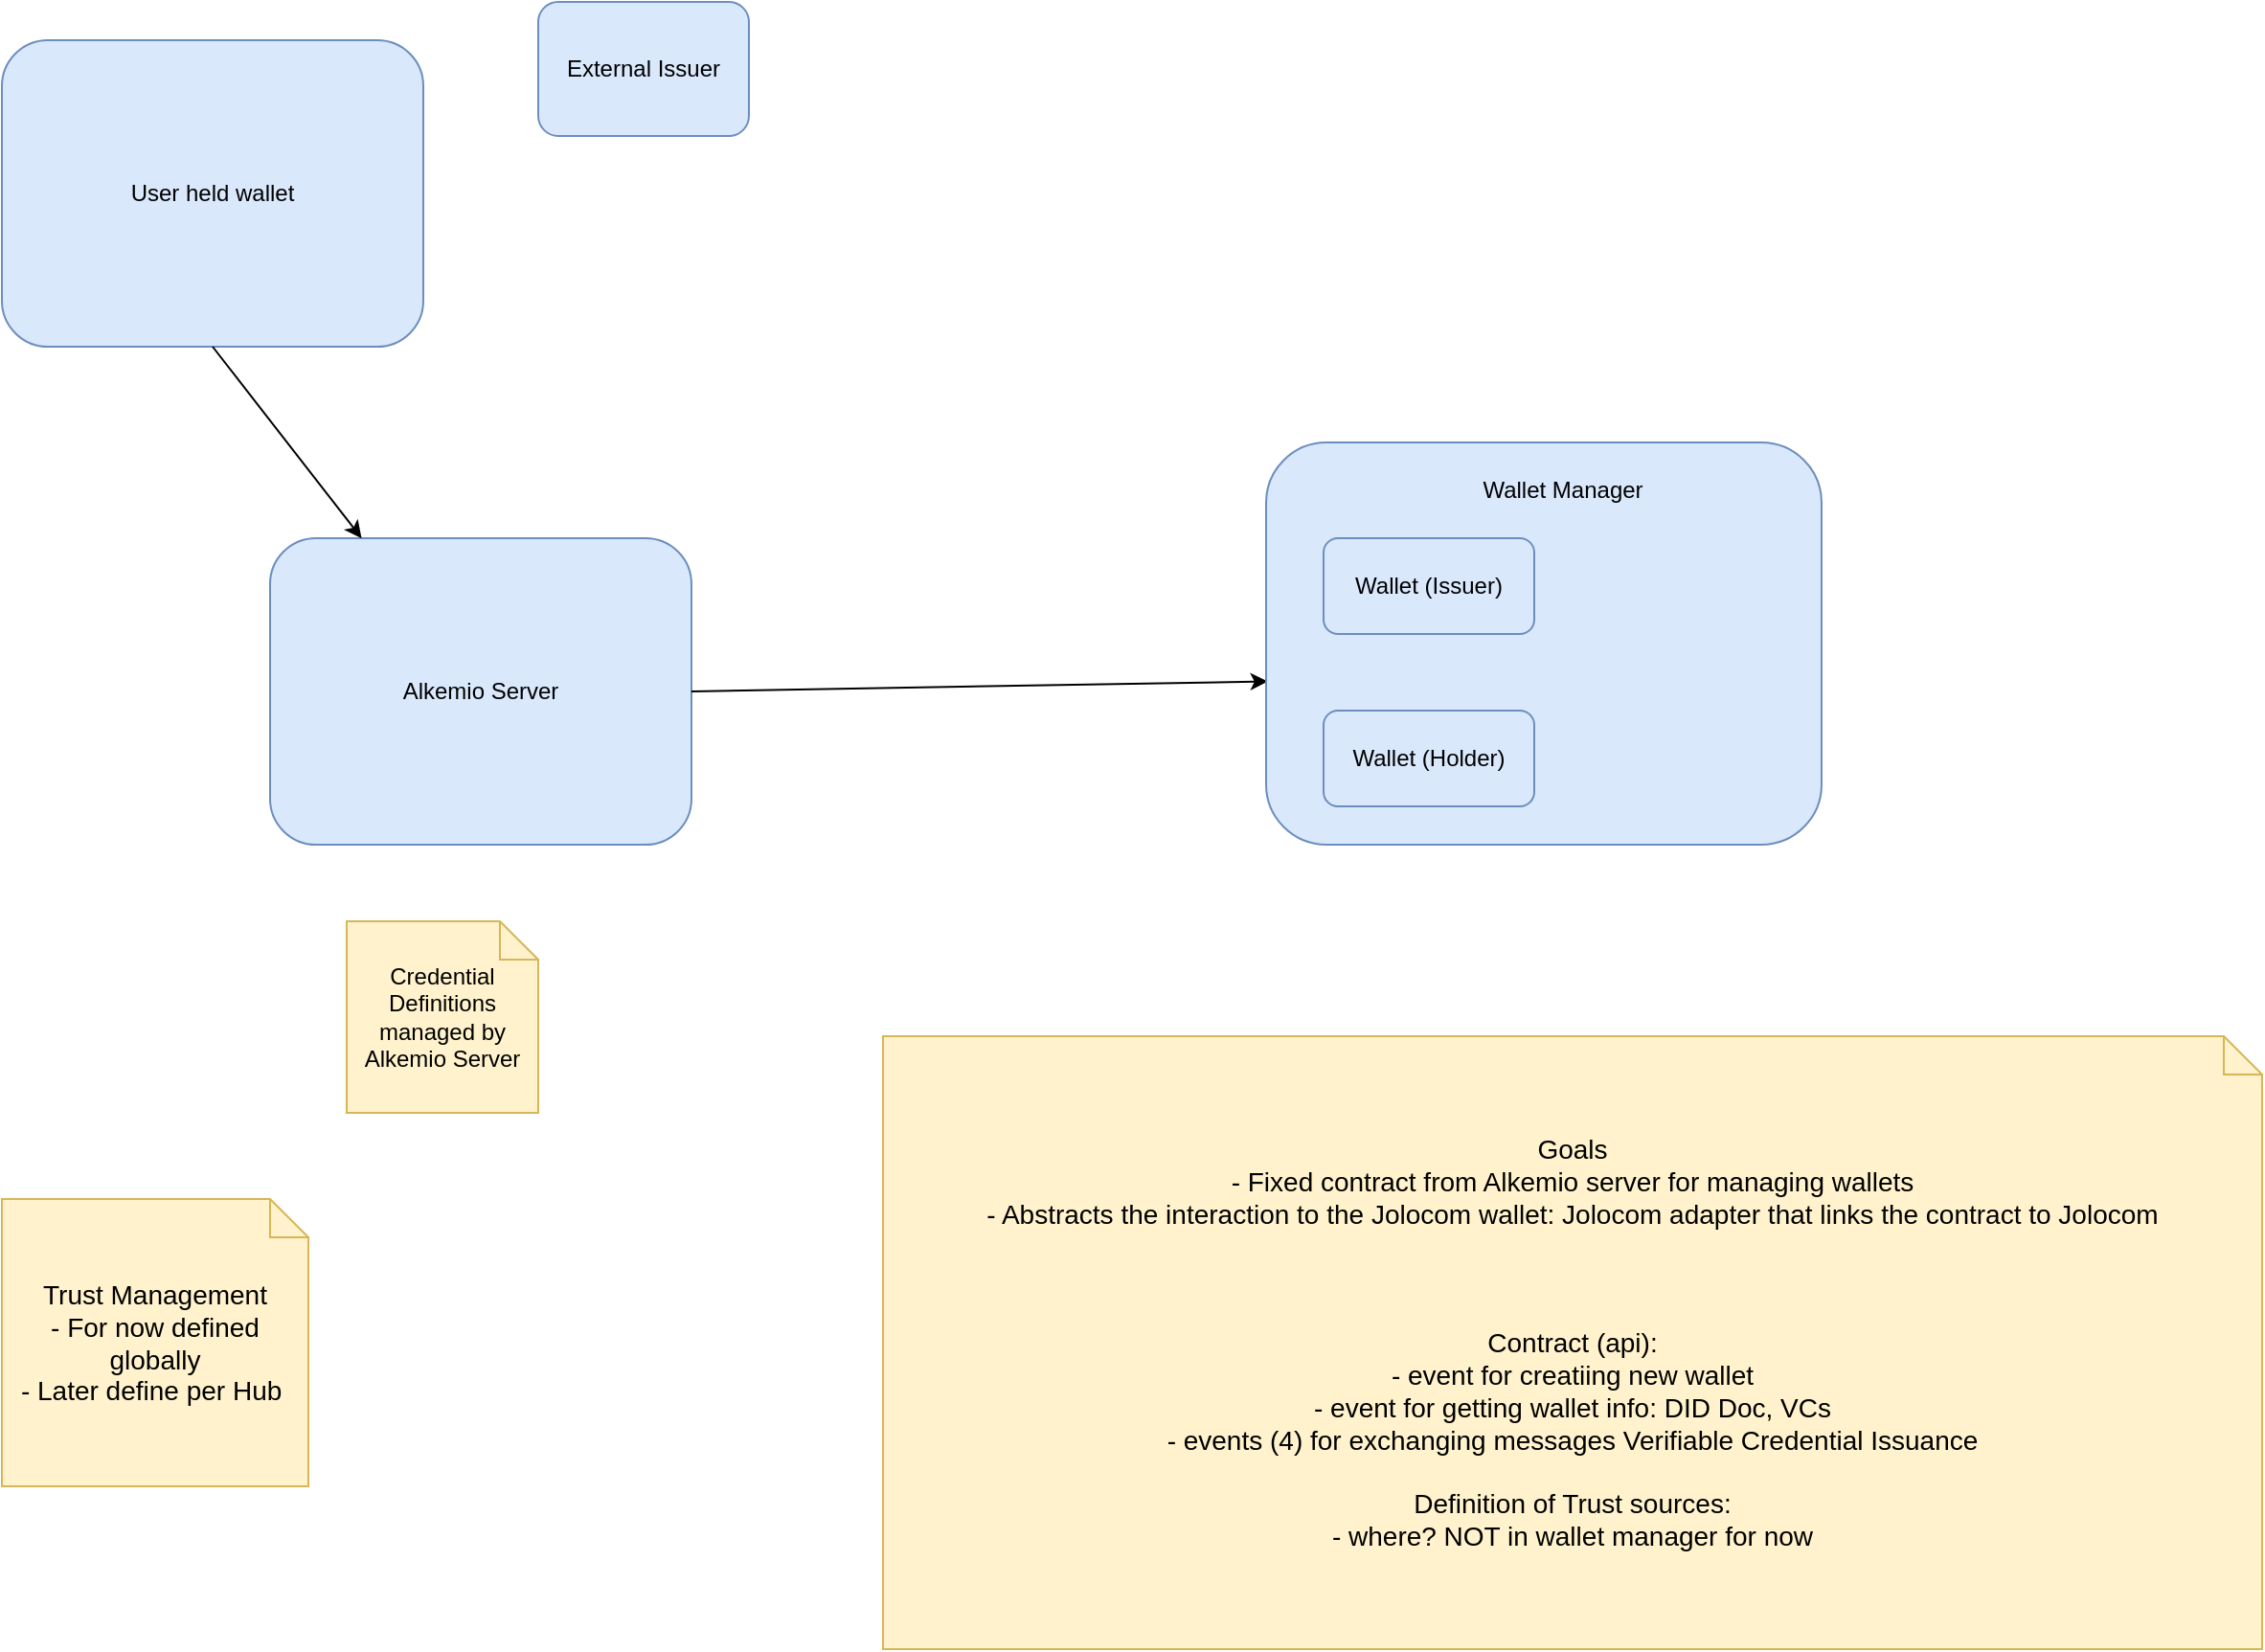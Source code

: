 <mxfile version="15.4.0" type="device"><diagram id="sMDSNwxGIeYg5lAdazWY" name="Page-1"><mxGraphModel dx="1296" dy="1176" grid="1" gridSize="10" guides="1" tooltips="1" connect="1" arrows="1" fold="1" page="1" pageScale="1" pageWidth="850" pageHeight="1100" math="0" shadow="0"><root><mxCell id="0"/><mxCell id="1" parent="0"/><mxCell id="Stz0ETpyh76OvcNb8b0h-5" value="Alkemio Server" style="rounded=1;whiteSpace=wrap;html=1;fillColor=#dae8fc;strokeColor=#6c8ebf;fontColor=#000000;" parent="1" vertex="1"><mxGeometry x="150" y="390" width="220" height="160" as="geometry"/></mxCell><mxCell id="Stz0ETpyh76OvcNb8b0h-7" value="&lt;font style=&quot;font-size: 14px&quot;&gt;Goals&lt;br&gt;- Fixed contract from Alkemio server for managing wallets&lt;br&gt;- Abstracts the interaction to the Jolocom wallet: Jolocom adapter that links the contract to Jolocom&lt;br&gt;&lt;br&gt;&lt;br&gt;&lt;br&gt;Contract (api):&lt;br&gt;- event for creatiing new wallet&lt;br&gt;- event for getting wallet info: DID Doc, VCs&lt;br&gt;- events (4) for&amp;nbsp;exchanging messages&amp;nbsp;Verifiable Credential Issuance&lt;br&gt;&lt;br&gt;Definition of Trust sources:&lt;br&gt;- where? NOT in wallet manager for now&lt;/font&gt;" style="shape=note;size=20;whiteSpace=wrap;html=1;fillColor=#fff2cc;strokeColor=#d6b656;fontColor=#000000;" parent="1" vertex="1"><mxGeometry x="470" y="650" width="720" height="320" as="geometry"/></mxCell><mxCell id="Stz0ETpyh76OvcNb8b0h-8" value="&lt;font style=&quot;font-size: 14px&quot;&gt;Trust Management&lt;br&gt;- For now defined globally&lt;br&gt;- Later define per Hub&amp;nbsp;&lt;/font&gt;" style="shape=note;size=20;whiteSpace=wrap;html=1;fillColor=#fff2cc;strokeColor=#d6b656;fontColor=#000000;" parent="1" vertex="1"><mxGeometry x="10" y="735" width="160" height="150" as="geometry"/></mxCell><mxCell id="Stz0ETpyh76OvcNb8b0h-9" value="User held wallet" style="rounded=1;whiteSpace=wrap;html=1;fillColor=#dae8fc;strokeColor=#6c8ebf;fontColor=#000000;" parent="1" vertex="1"><mxGeometry x="10" y="130" width="220" height="160" as="geometry"/></mxCell><mxCell id="Stz0ETpyh76OvcNb8b0h-10" value="" style="endArrow=classic;html=1;exitX=0.5;exitY=1;exitDx=0;exitDy=0;fontColor=#000000;" parent="1" source="Stz0ETpyh76OvcNb8b0h-9" target="Stz0ETpyh76OvcNb8b0h-5" edge="1"><mxGeometry width="50" height="50" relative="1" as="geometry"><mxPoint x="400" y="640" as="sourcePoint"/><mxPoint x="450" y="590" as="targetPoint"/></mxGeometry></mxCell><mxCell id="Stz0ETpyh76OvcNb8b0h-11" value="" style="endArrow=classic;startArrow=none;html=1;exitX=1;exitY=0.5;exitDx=0;exitDy=0;entryX=0.003;entryY=0.594;entryDx=0;entryDy=0;entryPerimeter=0;startFill=0;fontColor=#000000;" parent="1" source="Stz0ETpyh76OvcNb8b0h-5" target="Stz0ETpyh76OvcNb8b0h-12" edge="1"><mxGeometry width="50" height="50" relative="1" as="geometry"><mxPoint x="400" y="640" as="sourcePoint"/><mxPoint x="630" y="470" as="targetPoint"/></mxGeometry></mxCell><mxCell id="Stz0ETpyh76OvcNb8b0h-13" value="External Issuer" style="rounded=1;whiteSpace=wrap;html=1;fillColor=#dae8fc;strokeColor=#6c8ebf;fontColor=#000000;" parent="1" vertex="1"><mxGeometry x="290" y="110" width="110" height="70" as="geometry"/></mxCell><mxCell id="Stz0ETpyh76OvcNb8b0h-17" value="" style="group;fontColor=#000000;" parent="1" vertex="1" connectable="0"><mxGeometry x="670" y="390" width="290" height="160" as="geometry"/></mxCell><mxCell id="Stz0ETpyh76OvcNb8b0h-12" value="" style="rounded=1;whiteSpace=wrap;html=1;fillColor=#dae8fc;strokeColor=#6c8ebf;fontColor=#000000;" parent="Stz0ETpyh76OvcNb8b0h-17" vertex="1"><mxGeometry y="-50" width="290" height="210" as="geometry"/></mxCell><mxCell id="Stz0ETpyh76OvcNb8b0h-14" value="Wallet (Issuer)" style="rounded=1;whiteSpace=wrap;html=1;direction=south;fillColor=#dae8fc;strokeColor=#6c8ebf;fontColor=#000000;" parent="Stz0ETpyh76OvcNb8b0h-17" vertex="1"><mxGeometry x="30" width="110" height="50" as="geometry"/></mxCell><mxCell id="Stz0ETpyh76OvcNb8b0h-16" value="Wallet (Holder)" style="rounded=1;whiteSpace=wrap;html=1;direction=south;fillColor=#dae8fc;strokeColor=#6c8ebf;fontColor=#000000;" parent="Stz0ETpyh76OvcNb8b0h-17" vertex="1"><mxGeometry x="30" y="90" width="110" height="50" as="geometry"/></mxCell><mxCell id="Stz0ETpyh76OvcNb8b0h-18" value="Credential Definitions managed by Alkemio Server" style="shape=note;size=20;whiteSpace=wrap;html=1;fillColor=#fff2cc;strokeColor=#d6b656;fontColor=#000000;" parent="1" vertex="1"><mxGeometry x="190" y="590" width="100" height="100" as="geometry"/></mxCell><mxCell id="Stz0ETpyh76OvcNb8b0h-15" value="Wallet Manager" style="text;html=1;strokeColor=none;fillColor=none;align=center;verticalAlign=middle;whiteSpace=wrap;rounded=0;fontColor=#000000;" parent="1" vertex="1"><mxGeometry x="720" y="350" width="210" height="30" as="geometry"/></mxCell></root></mxGraphModel></diagram></mxfile>
